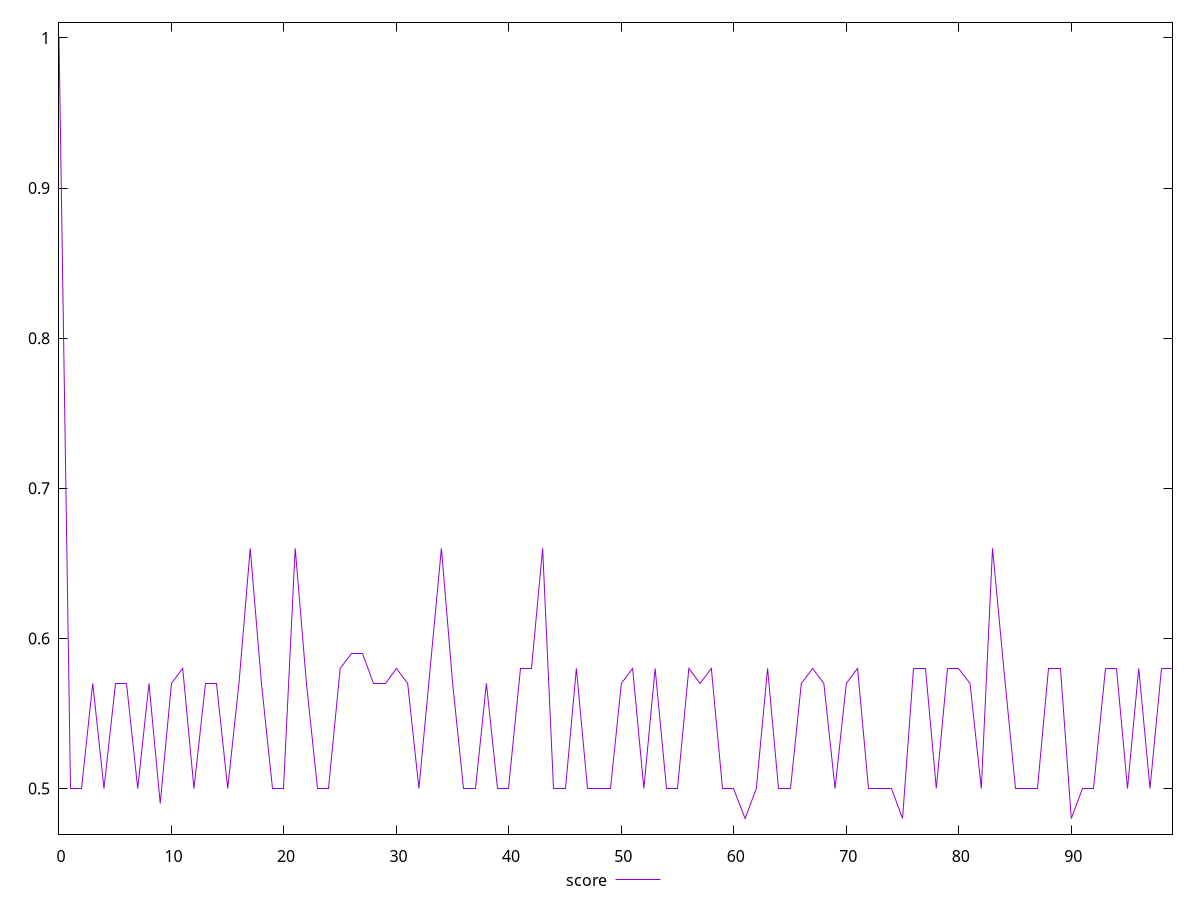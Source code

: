 reset

$score <<EOF
0 1
1 0.5
2 0.5
3 0.57
4 0.5
5 0.57
6 0.57
7 0.5
8 0.57
9 0.49
10 0.57
11 0.58
12 0.5
13 0.57
14 0.57
15 0.5
16 0.57
17 0.66
18 0.57
19 0.5
20 0.5
21 0.66
22 0.57
23 0.5
24 0.5
25 0.58
26 0.59
27 0.59
28 0.57
29 0.57
30 0.58
31 0.57
32 0.5
33 0.58
34 0.66
35 0.57
36 0.5
37 0.5
38 0.57
39 0.5
40 0.5
41 0.58
42 0.58
43 0.66
44 0.5
45 0.5
46 0.58
47 0.5
48 0.5
49 0.5
50 0.57
51 0.58
52 0.5
53 0.58
54 0.5
55 0.5
56 0.58
57 0.57
58 0.58
59 0.5
60 0.5
61 0.48
62 0.5
63 0.58
64 0.5
65 0.5
66 0.57
67 0.58
68 0.57
69 0.5
70 0.57
71 0.58
72 0.5
73 0.5
74 0.5
75 0.48
76 0.58
77 0.58
78 0.5
79 0.58
80 0.58
81 0.57
82 0.5
83 0.66
84 0.58
85 0.5
86 0.5
87 0.5
88 0.58
89 0.58
90 0.48
91 0.5
92 0.5
93 0.58
94 0.58
95 0.5
96 0.58
97 0.5
98 0.58
99 0.58
EOF

set key outside below
set xrange [0:99]
set yrange [0.46959999999999996:1.0104]
set trange [0.46959999999999996:1.0104]
set terminal svg size 640, 500 enhanced background rgb 'white'
set output "reports/report_00032_2021-02-25T10-28-15.087Z/uses-http2/samples/music/score/values.svg"

plot $score title "score" with line

reset
